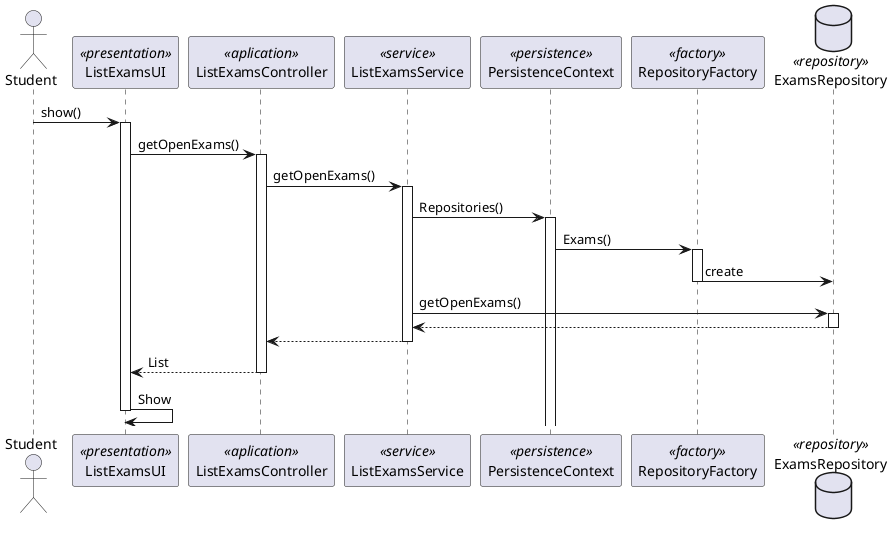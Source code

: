 @startuml
actor Student as Actor
participant ListExamsUI as UI <<presentation>>
participant ListExamsController as Controller <<aplication>>
participant ListExamsService as Service <<service>>
participant PersistenceContext as Persistence <<persistence>>
participant RepositoryFactory as Factory <<factory>>
database ExamsRepository as Repository <<repository>>

Actor -> UI: show()
activate UI
    UI -> Controller: getOpenExams()
        activate Controller
        Controller -> Service: getOpenExams()
        activate Service
        Service -> Persistence: Repositories()
        activate Persistence
        Persistence -> Factory: Exams()
                    activate Factory
            Factory -> Repository: create

            deactivate Factory
        Service -> Repository: getOpenExams()
                activate Repository
        Repository --> Service
        deactivate Repository
        Service--> Controller
        deactivate Service
        Controller --> UI: List
    deactivate Controller
    UI -> UI:Show
deactivate UI
@enduml